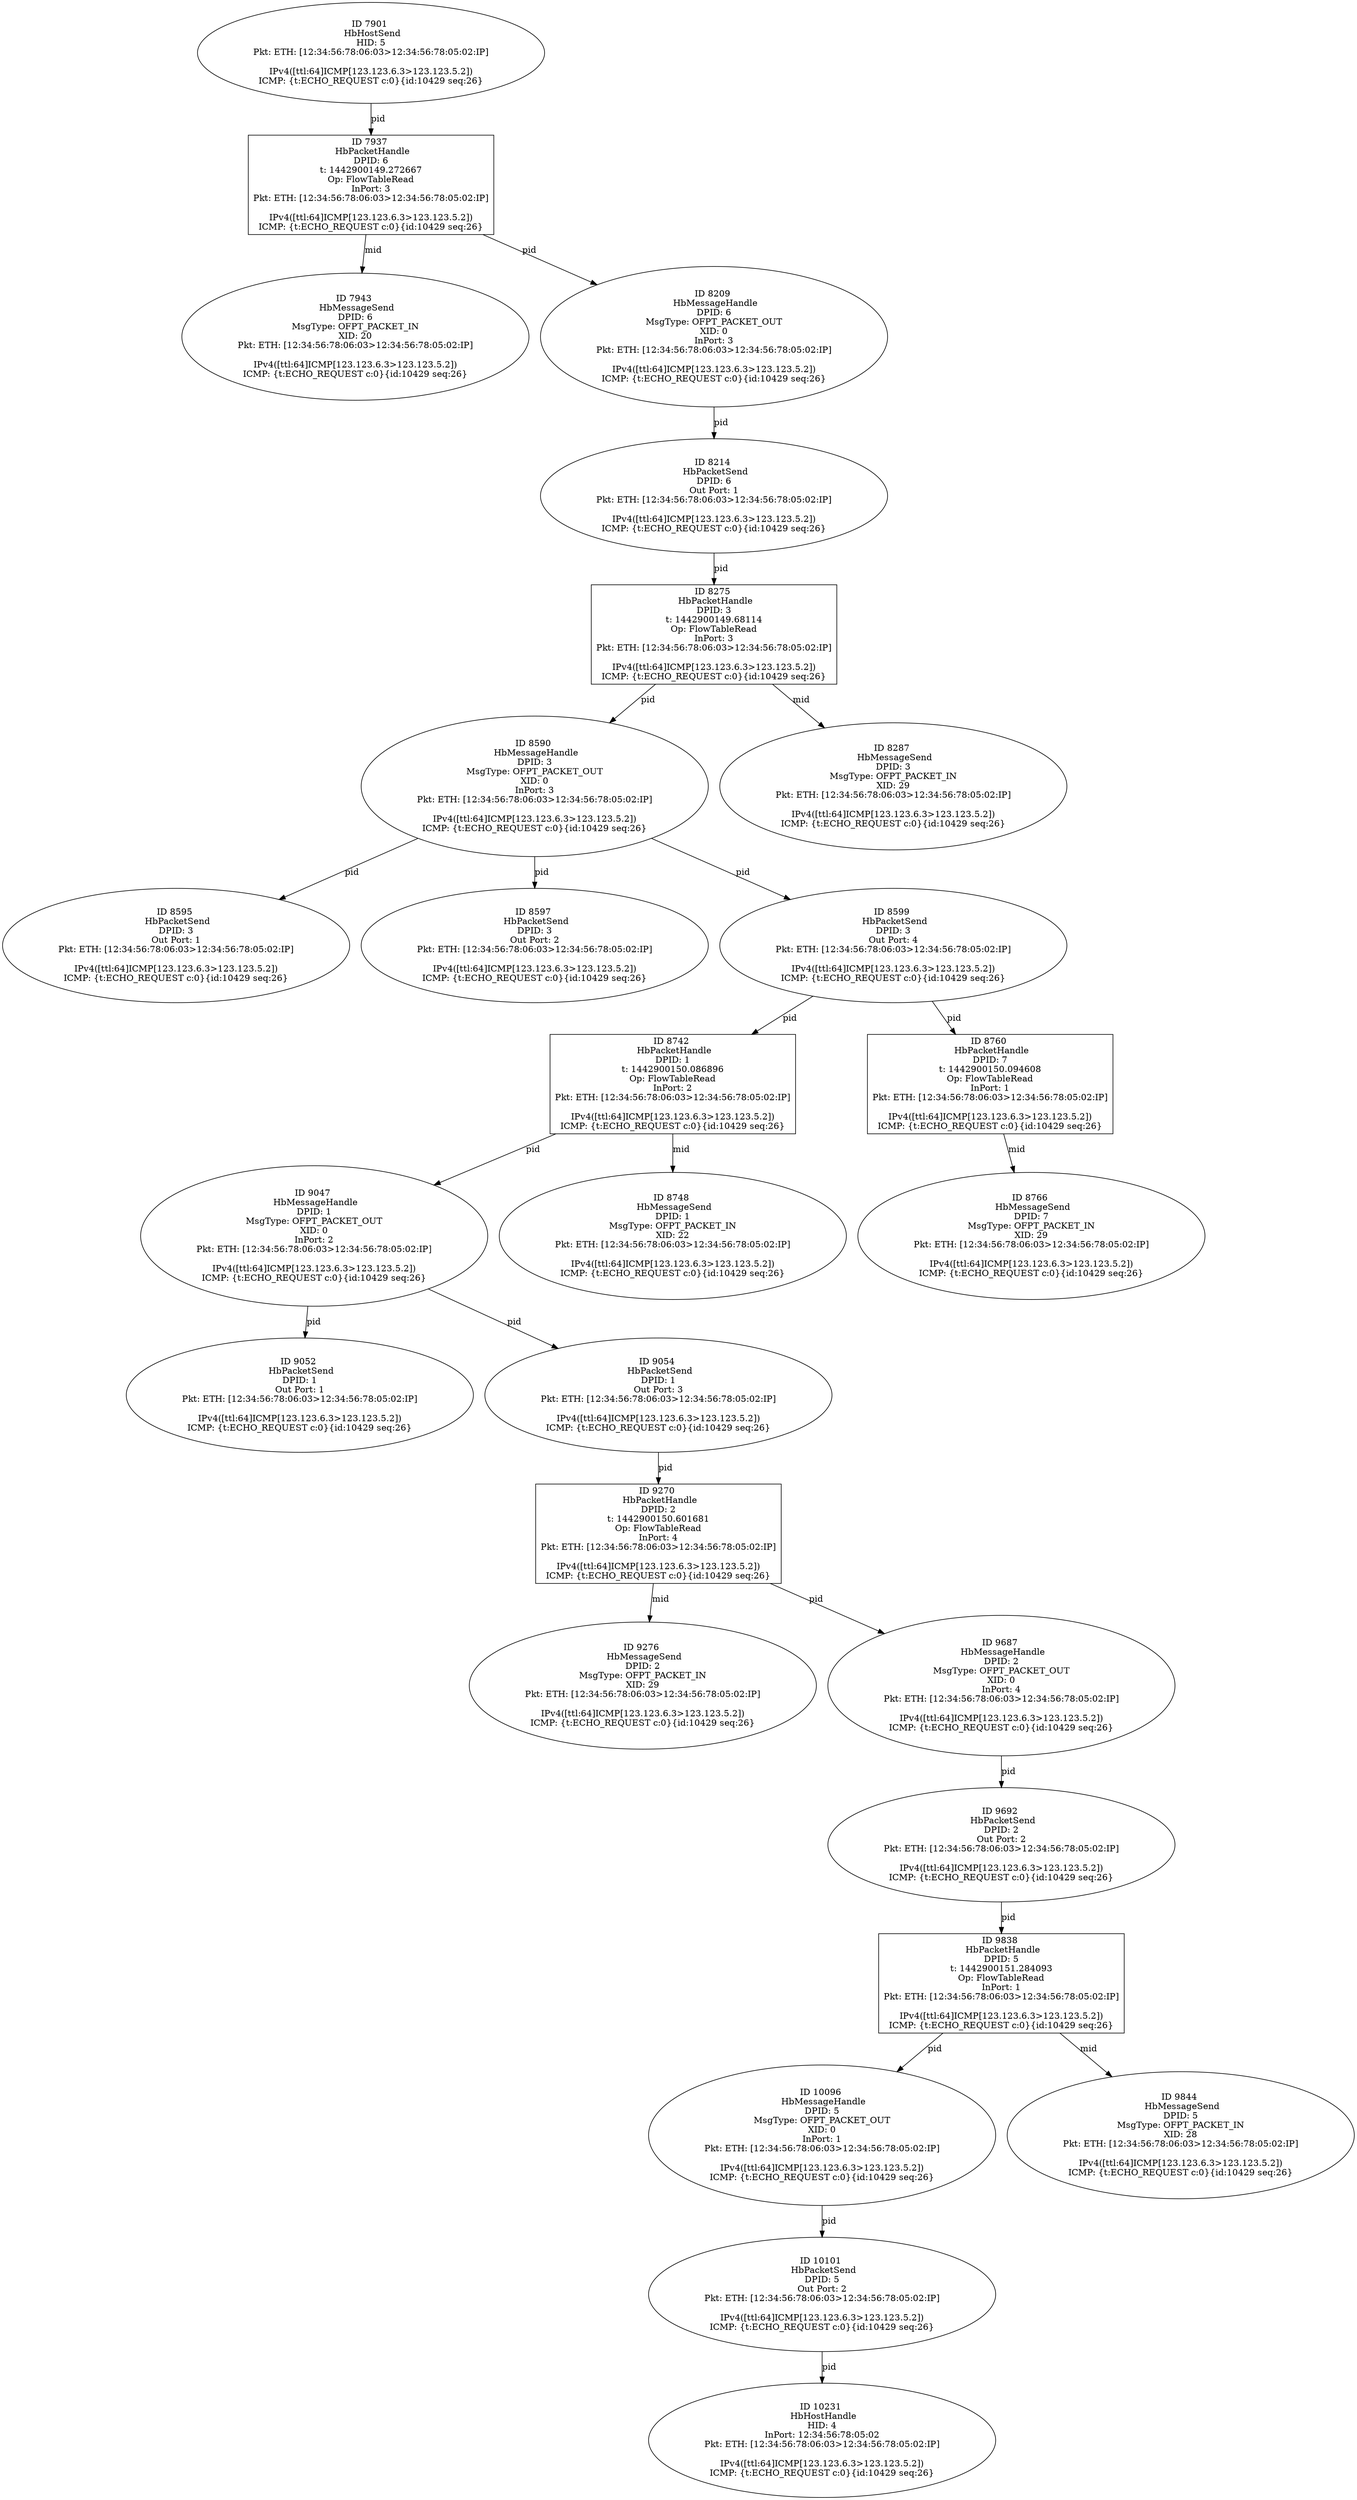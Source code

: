 strict digraph G {
7937 [shape=box, event=<hb_events.HbPacketHandle object at 0x1099f74d0>, label="ID 7937 
 HbPacketHandle
DPID: 6
t: 1442900149.272667
Op: FlowTableRead
InPort: 3
Pkt: ETH: [12:34:56:78:06:03>12:34:56:78:05:02:IP]

IPv4([ttl:64]ICMP[123.123.6.3>123.123.5.2])
ICMP: {t:ECHO_REQUEST c:0}{id:10429 seq:26}"];
7943 [shape=oval, event=<hb_events.HbMessageSend object at 0x1099f7dd0>, label="ID 7943 
 HbMessageSend
DPID: 6
MsgType: OFPT_PACKET_IN
XID: 20
Pkt: ETH: [12:34:56:78:06:03>12:34:56:78:05:02:IP]

IPv4([ttl:64]ICMP[123.123.6.3>123.123.5.2])
ICMP: {t:ECHO_REQUEST c:0}{id:10429 seq:26}"];
9047 [shape=oval, event=<hb_events.HbMessageHandle object at 0x109bcbd90>, label="ID 9047 
 HbMessageHandle
DPID: 1
MsgType: OFPT_PACKET_OUT
XID: 0
InPort: 2
Pkt: ETH: [12:34:56:78:06:03>12:34:56:78:05:02:IP]

IPv4([ttl:64]ICMP[123.123.6.3>123.123.5.2])
ICMP: {t:ECHO_REQUEST c:0}{id:10429 seq:26}"];
8590 [shape=oval, event=<hb_events.HbMessageHandle object at 0x109afc610>, label="ID 8590 
 HbMessageHandle
DPID: 3
MsgType: OFPT_PACKET_OUT
XID: 0
InPort: 3
Pkt: ETH: [12:34:56:78:06:03>12:34:56:78:05:02:IP]

IPv4([ttl:64]ICMP[123.123.6.3>123.123.5.2])
ICMP: {t:ECHO_REQUEST c:0}{id:10429 seq:26}"];
8209 [shape=oval, event=<hb_events.HbMessageHandle object at 0x109a5c150>, label="ID 8209 
 HbMessageHandle
DPID: 6
MsgType: OFPT_PACKET_OUT
XID: 0
InPort: 3
Pkt: ETH: [12:34:56:78:06:03>12:34:56:78:05:02:IP]

IPv4([ttl:64]ICMP[123.123.6.3>123.123.5.2])
ICMP: {t:ECHO_REQUEST c:0}{id:10429 seq:26}"];
8595 [shape=oval, event=<hb_events.HbPacketSend object at 0x109afcd50>, label="ID 8595 
 HbPacketSend
DPID: 3
Out Port: 1
Pkt: ETH: [12:34:56:78:06:03>12:34:56:78:05:02:IP]

IPv4([ttl:64]ICMP[123.123.6.3>123.123.5.2])
ICMP: {t:ECHO_REQUEST c:0}{id:10429 seq:26}"];
8597 [shape=oval, event=<hb_events.HbPacketSend object at 0x109afcf90>, label="ID 8597 
 HbPacketSend
DPID: 3
Out Port: 2
Pkt: ETH: [12:34:56:78:06:03>12:34:56:78:05:02:IP]

IPv4([ttl:64]ICMP[123.123.6.3>123.123.5.2])
ICMP: {t:ECHO_REQUEST c:0}{id:10429 seq:26}"];
8214 [shape=oval, event=<hb_events.HbPacketSend object at 0x109a5c650>, label="ID 8214 
 HbPacketSend
DPID: 6
Out Port: 1
Pkt: ETH: [12:34:56:78:06:03>12:34:56:78:05:02:IP]

IPv4([ttl:64]ICMP[123.123.6.3>123.123.5.2])
ICMP: {t:ECHO_REQUEST c:0}{id:10429 seq:26}"];
8599 [shape=oval, event=<hb_events.HbPacketSend object at 0x109b02210>, label="ID 8599 
 HbPacketSend
DPID: 3
Out Port: 4
Pkt: ETH: [12:34:56:78:06:03>12:34:56:78:05:02:IP]

IPv4([ttl:64]ICMP[123.123.6.3>123.123.5.2])
ICMP: {t:ECHO_REQUEST c:0}{id:10429 seq:26}"];
8742 [shape=box, event=<hb_events.HbPacketHandle object at 0x109b38e90>, label="ID 8742 
 HbPacketHandle
DPID: 1
t: 1442900150.086896
Op: FlowTableRead
InPort: 2
Pkt: ETH: [12:34:56:78:06:03>12:34:56:78:05:02:IP]

IPv4([ttl:64]ICMP[123.123.6.3>123.123.5.2])
ICMP: {t:ECHO_REQUEST c:0}{id:10429 seq:26}"];
9052 [shape=oval, event=<hb_events.HbPacketSend object at 0x109bcf690>, label="ID 9052 
 HbPacketSend
DPID: 1
Out Port: 1
Pkt: ETH: [12:34:56:78:06:03>12:34:56:78:05:02:IP]

IPv4([ttl:64]ICMP[123.123.6.3>123.123.5.2])
ICMP: {t:ECHO_REQUEST c:0}{id:10429 seq:26}"];
8748 [shape=oval, event=<hb_events.HbMessageSend object at 0x109b3f990>, label="ID 8748 
 HbMessageSend
DPID: 1
MsgType: OFPT_PACKET_IN
XID: 22
Pkt: ETH: [12:34:56:78:06:03>12:34:56:78:05:02:IP]

IPv4([ttl:64]ICMP[123.123.6.3>123.123.5.2])
ICMP: {t:ECHO_REQUEST c:0}{id:10429 seq:26}"];
9270 [shape=box, event=<hb_events.HbPacketHandle object at 0x109c3eb10>, label="ID 9270 
 HbPacketHandle
DPID: 2
t: 1442900150.601681
Op: FlowTableRead
InPort: 4
Pkt: ETH: [12:34:56:78:06:03>12:34:56:78:05:02:IP]

IPv4([ttl:64]ICMP[123.123.6.3>123.123.5.2])
ICMP: {t:ECHO_REQUEST c:0}{id:10429 seq:26}"];
8760 [shape=box, event=<hb_events.HbPacketHandle object at 0x109b44190>, label="ID 8760 
 HbPacketHandle
DPID: 7
t: 1442900150.094608
Op: FlowTableRead
InPort: 1
Pkt: ETH: [12:34:56:78:06:03>12:34:56:78:05:02:IP]

IPv4([ttl:64]ICMP[123.123.6.3>123.123.5.2])
ICMP: {t:ECHO_REQUEST c:0}{id:10429 seq:26}"];
9276 [shape=oval, event=<hb_events.HbMessageSend object at 0x109c47310>, label="ID 9276 
 HbMessageSend
DPID: 2
MsgType: OFPT_PACKET_IN
XID: 29
Pkt: ETH: [12:34:56:78:06:03>12:34:56:78:05:02:IP]

IPv4([ttl:64]ICMP[123.123.6.3>123.123.5.2])
ICMP: {t:ECHO_REQUEST c:0}{id:10429 seq:26}"];
8766 [shape=oval, event=<hb_events.HbMessageSend object at 0x109b44950>, label="ID 8766 
 HbMessageSend
DPID: 7
MsgType: OFPT_PACKET_IN
XID: 29
Pkt: ETH: [12:34:56:78:06:03>12:34:56:78:05:02:IP]

IPv4([ttl:64]ICMP[123.123.6.3>123.123.5.2])
ICMP: {t:ECHO_REQUEST c:0}{id:10429 seq:26}"];
8275 [shape=box, event=<hb_events.HbPacketHandle object at 0x109a78c50>, label="ID 8275 
 HbPacketHandle
DPID: 3
t: 1442900149.68114
Op: FlowTableRead
InPort: 3
Pkt: ETH: [12:34:56:78:06:03>12:34:56:78:05:02:IP]

IPv4([ttl:64]ICMP[123.123.6.3>123.123.5.2])
ICMP: {t:ECHO_REQUEST c:0}{id:10429 seq:26}"];
9687 [shape=oval, event=<hb_events.HbMessageHandle object at 0x109d55390>, label="ID 9687 
 HbMessageHandle
DPID: 2
MsgType: OFPT_PACKET_OUT
XID: 0
InPort: 4
Pkt: ETH: [12:34:56:78:06:03>12:34:56:78:05:02:IP]

IPv4([ttl:64]ICMP[123.123.6.3>123.123.5.2])
ICMP: {t:ECHO_REQUEST c:0}{id:10429 seq:26}"];
9692 [shape=oval, event=<hb_events.HbPacketSend object at 0x109d55750>, label="ID 9692 
 HbPacketSend
DPID: 2
Out Port: 2
Pkt: ETH: [12:34:56:78:06:03>12:34:56:78:05:02:IP]

IPv4([ttl:64]ICMP[123.123.6.3>123.123.5.2])
ICMP: {t:ECHO_REQUEST c:0}{id:10429 seq:26}"];
7901 [shape=oval, event=<hb_events.HbHostSend object at 0x1099f1410>, label="ID 7901 
 HbHostSend
HID: 5
Pkt: ETH: [12:34:56:78:06:03>12:34:56:78:05:02:IP]

IPv4([ttl:64]ICMP[123.123.6.3>123.123.5.2])
ICMP: {t:ECHO_REQUEST c:0}{id:10429 seq:26}"];
9054 [shape=oval, event=<hb_events.HbPacketSend object at 0x109bcf8d0>, label="ID 9054 
 HbPacketSend
DPID: 1
Out Port: 3
Pkt: ETH: [12:34:56:78:06:03>12:34:56:78:05:02:IP]

IPv4([ttl:64]ICMP[123.123.6.3>123.123.5.2])
ICMP: {t:ECHO_REQUEST c:0}{id:10429 seq:26}"];
8287 [shape=oval, event=<hb_events.HbMessageSend object at 0x109a735d0>, label="ID 8287 
 HbMessageSend
DPID: 3
MsgType: OFPT_PACKET_IN
XID: 29
Pkt: ETH: [12:34:56:78:06:03>12:34:56:78:05:02:IP]

IPv4([ttl:64]ICMP[123.123.6.3>123.123.5.2])
ICMP: {t:ECHO_REQUEST c:0}{id:10429 seq:26}"];
9838 [shape=box, event=<hb_events.HbPacketHandle object at 0x109dc3c10>, label="ID 9838 
 HbPacketHandle
DPID: 5
t: 1442900151.284093
Op: FlowTableRead
InPort: 1
Pkt: ETH: [12:34:56:78:06:03>12:34:56:78:05:02:IP]

IPv4([ttl:64]ICMP[123.123.6.3>123.123.5.2])
ICMP: {t:ECHO_REQUEST c:0}{id:10429 seq:26}"];
10096 [shape=oval, event=<hb_events.HbMessageHandle object at 0x109e9de50>, label="ID 10096 
 HbMessageHandle
DPID: 5
MsgType: OFPT_PACKET_OUT
XID: 0
InPort: 1
Pkt: ETH: [12:34:56:78:06:03>12:34:56:78:05:02:IP]

IPv4([ttl:64]ICMP[123.123.6.3>123.123.5.2])
ICMP: {t:ECHO_REQUEST c:0}{id:10429 seq:26}"];
9844 [shape=oval, event=<hb_events.HbMessageSend object at 0x109ddeed0>, label="ID 9844 
 HbMessageSend
DPID: 5
MsgType: OFPT_PACKET_IN
XID: 28
Pkt: ETH: [12:34:56:78:06:03>12:34:56:78:05:02:IP]

IPv4([ttl:64]ICMP[123.123.6.3>123.123.5.2])
ICMP: {t:ECHO_REQUEST c:0}{id:10429 seq:26}"];
10101 [shape=oval, event=<hb_events.HbPacketSend object at 0x109ea2390>, label="ID 10101 
 HbPacketSend
DPID: 5
Out Port: 2
Pkt: ETH: [12:34:56:78:06:03>12:34:56:78:05:02:IP]

IPv4([ttl:64]ICMP[123.123.6.3>123.123.5.2])
ICMP: {t:ECHO_REQUEST c:0}{id:10429 seq:26}"];
10231 [shape=oval, event=<hb_events.HbHostHandle object at 0x109ef8d10>, label="ID 10231 
 HbHostHandle
HID: 4
InPort: 12:34:56:78:05:02
Pkt: ETH: [12:34:56:78:06:03>12:34:56:78:05:02:IP]

IPv4([ttl:64]ICMP[123.123.6.3>123.123.5.2])
ICMP: {t:ECHO_REQUEST c:0}{id:10429 seq:26}"];
7937 -> 8209  [rel=pid, label=pid];
7937 -> 7943  [rel=mid, label=mid];
9047 -> 9052  [rel=pid, label=pid];
9047 -> 9054  [rel=pid, label=pid];
8590 -> 8595  [rel=pid, label=pid];
8590 -> 8597  [rel=pid, label=pid];
8590 -> 8599  [rel=pid, label=pid];
8209 -> 8214  [rel=pid, label=pid];
8214 -> 8275  [rel=pid, label=pid];
8599 -> 8760  [rel=pid, label=pid];
8599 -> 8742  [rel=pid, label=pid];
8742 -> 8748  [rel=mid, label=mid];
8742 -> 9047  [rel=pid, label=pid];
9270 -> 9276  [rel=mid, label=mid];
9270 -> 9687  [rel=pid, label=pid];
8760 -> 8766  [rel=mid, label=mid];
8275 -> 8590  [rel=pid, label=pid];
8275 -> 8287  [rel=mid, label=mid];
9687 -> 9692  [rel=pid, label=pid];
9692 -> 9838  [rel=pid, label=pid];
7901 -> 7937  [rel=pid, label=pid];
9054 -> 9270  [rel=pid, label=pid];
9838 -> 10096  [rel=pid, label=pid];
9838 -> 9844  [rel=mid, label=mid];
10096 -> 10101  [rel=pid, label=pid];
10101 -> 10231  [rel=pid, label=pid];
}
